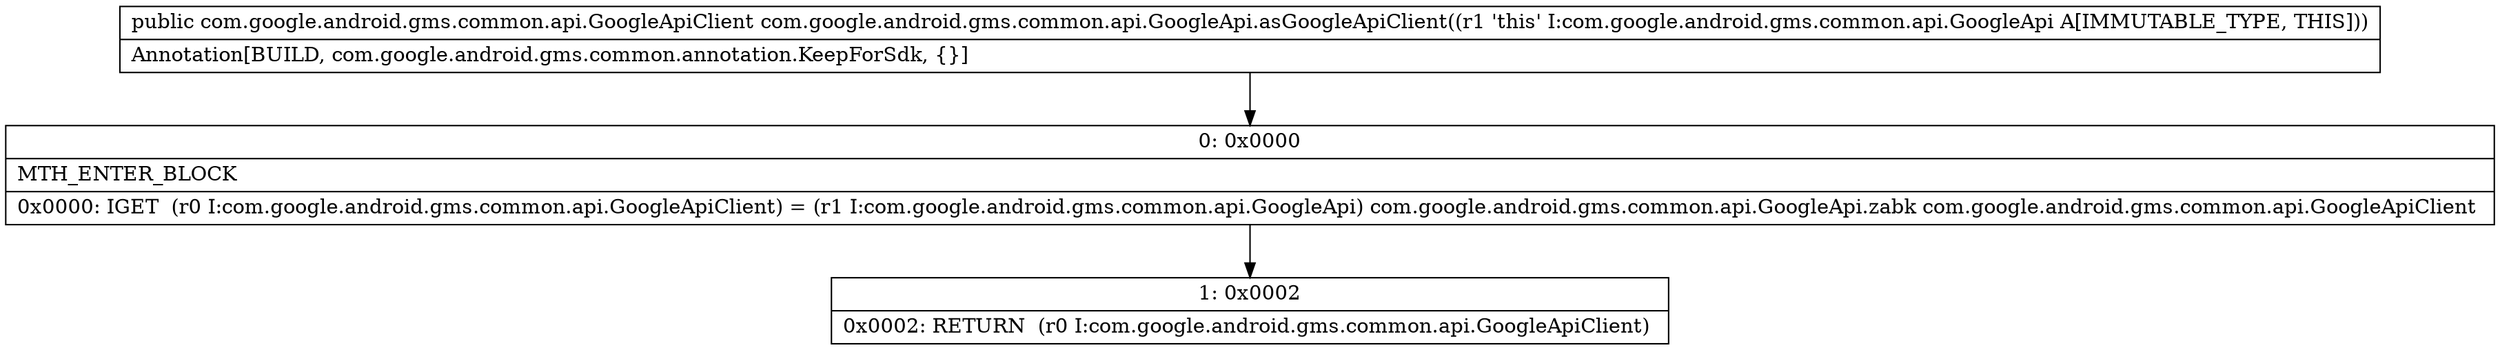 digraph "CFG forcom.google.android.gms.common.api.GoogleApi.asGoogleApiClient()Lcom\/google\/android\/gms\/common\/api\/GoogleApiClient;" {
Node_0 [shape=record,label="{0\:\ 0x0000|MTH_ENTER_BLOCK\l|0x0000: IGET  (r0 I:com.google.android.gms.common.api.GoogleApiClient) = (r1 I:com.google.android.gms.common.api.GoogleApi) com.google.android.gms.common.api.GoogleApi.zabk com.google.android.gms.common.api.GoogleApiClient \l}"];
Node_1 [shape=record,label="{1\:\ 0x0002|0x0002: RETURN  (r0 I:com.google.android.gms.common.api.GoogleApiClient) \l}"];
MethodNode[shape=record,label="{public com.google.android.gms.common.api.GoogleApiClient com.google.android.gms.common.api.GoogleApi.asGoogleApiClient((r1 'this' I:com.google.android.gms.common.api.GoogleApi A[IMMUTABLE_TYPE, THIS]))  | Annotation[BUILD, com.google.android.gms.common.annotation.KeepForSdk, \{\}]\l}"];
MethodNode -> Node_0;
Node_0 -> Node_1;
}

